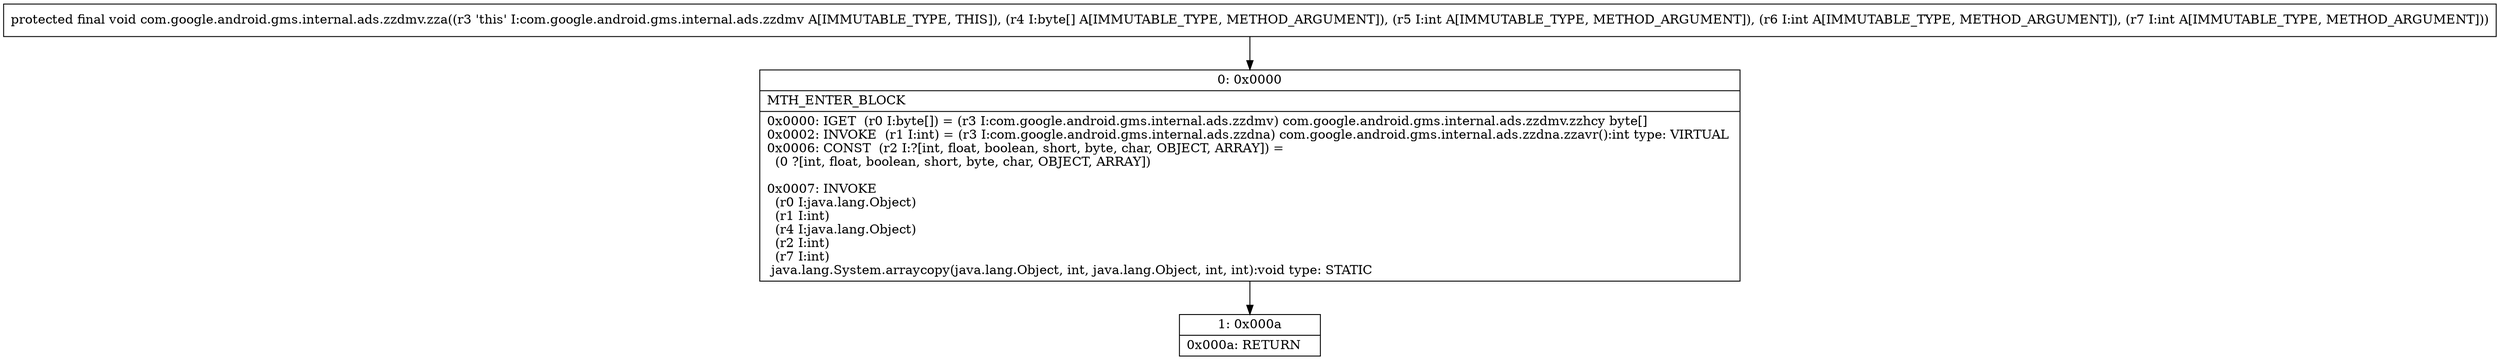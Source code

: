 digraph "CFG forcom.google.android.gms.internal.ads.zzdmv.zza([BIII)V" {
Node_0 [shape=record,label="{0\:\ 0x0000|MTH_ENTER_BLOCK\l|0x0000: IGET  (r0 I:byte[]) = (r3 I:com.google.android.gms.internal.ads.zzdmv) com.google.android.gms.internal.ads.zzdmv.zzhcy byte[] \l0x0002: INVOKE  (r1 I:int) = (r3 I:com.google.android.gms.internal.ads.zzdna) com.google.android.gms.internal.ads.zzdna.zzavr():int type: VIRTUAL \l0x0006: CONST  (r2 I:?[int, float, boolean, short, byte, char, OBJECT, ARRAY]) = \l  (0 ?[int, float, boolean, short, byte, char, OBJECT, ARRAY])\l \l0x0007: INVOKE  \l  (r0 I:java.lang.Object)\l  (r1 I:int)\l  (r4 I:java.lang.Object)\l  (r2 I:int)\l  (r7 I:int)\l java.lang.System.arraycopy(java.lang.Object, int, java.lang.Object, int, int):void type: STATIC \l}"];
Node_1 [shape=record,label="{1\:\ 0x000a|0x000a: RETURN   \l}"];
MethodNode[shape=record,label="{protected final void com.google.android.gms.internal.ads.zzdmv.zza((r3 'this' I:com.google.android.gms.internal.ads.zzdmv A[IMMUTABLE_TYPE, THIS]), (r4 I:byte[] A[IMMUTABLE_TYPE, METHOD_ARGUMENT]), (r5 I:int A[IMMUTABLE_TYPE, METHOD_ARGUMENT]), (r6 I:int A[IMMUTABLE_TYPE, METHOD_ARGUMENT]), (r7 I:int A[IMMUTABLE_TYPE, METHOD_ARGUMENT])) }"];
MethodNode -> Node_0;
Node_0 -> Node_1;
}

